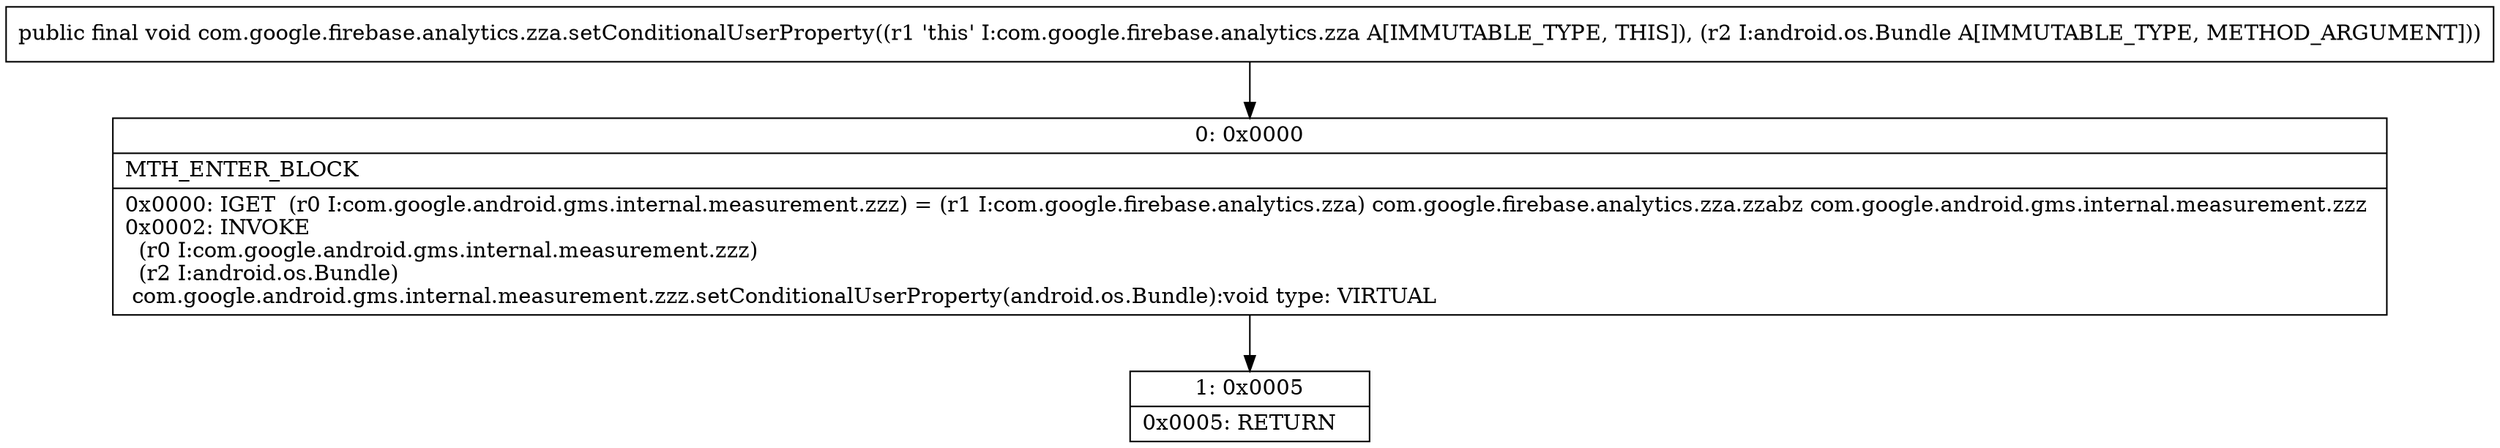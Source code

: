 digraph "CFG forcom.google.firebase.analytics.zza.setConditionalUserProperty(Landroid\/os\/Bundle;)V" {
Node_0 [shape=record,label="{0\:\ 0x0000|MTH_ENTER_BLOCK\l|0x0000: IGET  (r0 I:com.google.android.gms.internal.measurement.zzz) = (r1 I:com.google.firebase.analytics.zza) com.google.firebase.analytics.zza.zzabz com.google.android.gms.internal.measurement.zzz \l0x0002: INVOKE  \l  (r0 I:com.google.android.gms.internal.measurement.zzz)\l  (r2 I:android.os.Bundle)\l com.google.android.gms.internal.measurement.zzz.setConditionalUserProperty(android.os.Bundle):void type: VIRTUAL \l}"];
Node_1 [shape=record,label="{1\:\ 0x0005|0x0005: RETURN   \l}"];
MethodNode[shape=record,label="{public final void com.google.firebase.analytics.zza.setConditionalUserProperty((r1 'this' I:com.google.firebase.analytics.zza A[IMMUTABLE_TYPE, THIS]), (r2 I:android.os.Bundle A[IMMUTABLE_TYPE, METHOD_ARGUMENT])) }"];
MethodNode -> Node_0;
Node_0 -> Node_1;
}

